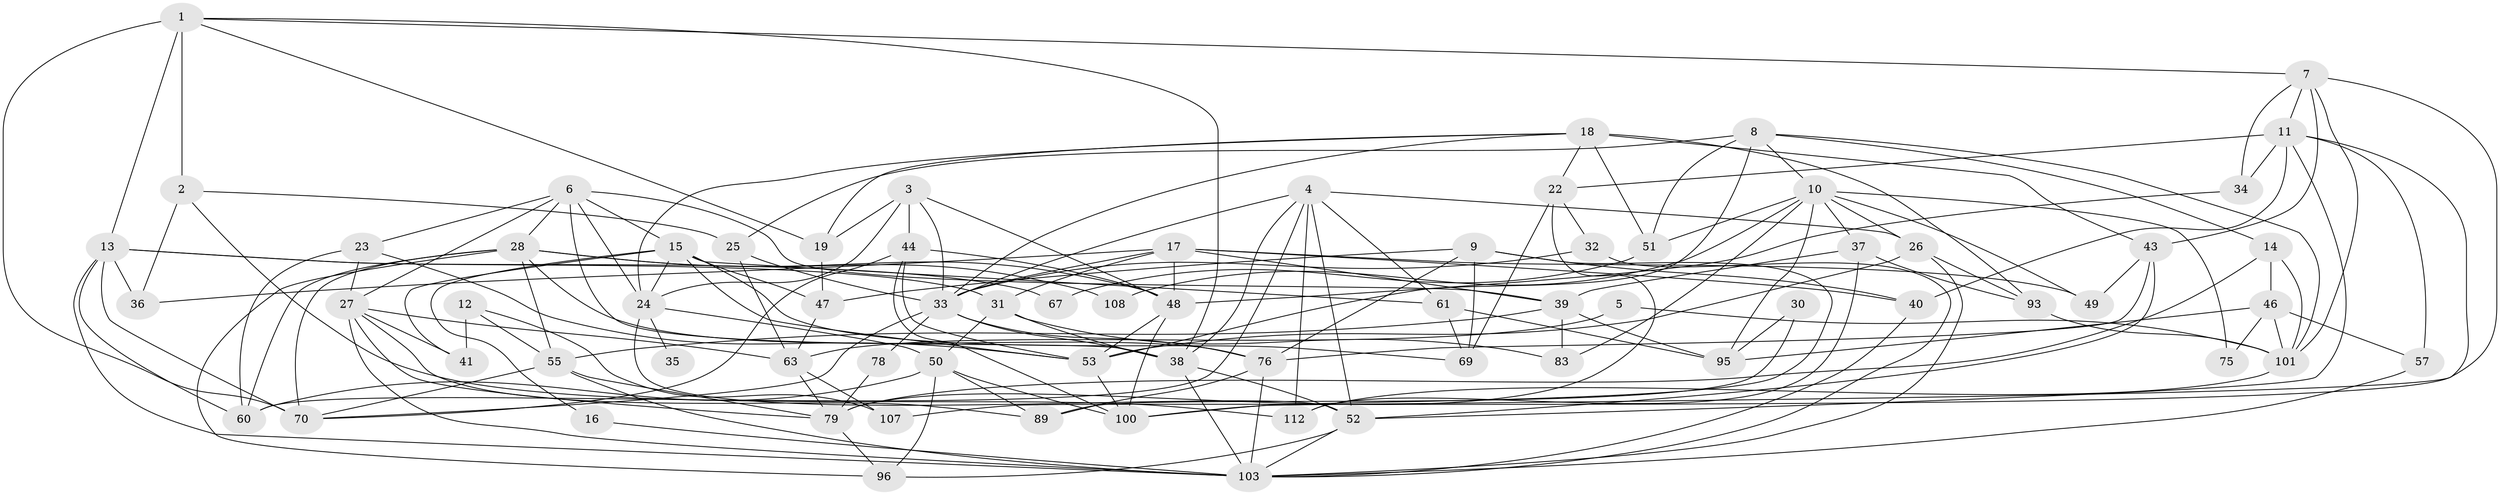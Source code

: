 // Generated by graph-tools (version 1.1) at 2025/52/02/27/25 19:52:06]
// undirected, 71 vertices, 178 edges
graph export_dot {
graph [start="1"]
  node [color=gray90,style=filled];
  1 [super="+65"];
  2;
  3;
  4 [super="+92"];
  5;
  6 [super="+21"];
  7 [super="+62"];
  8 [super="+20"];
  9 [super="+111"];
  10 [super="+87"];
  11 [super="+56"];
  12;
  13 [super="+98"];
  14 [super="+58"];
  15 [super="+45"];
  16;
  17 [super="+82"];
  18 [super="+74"];
  19 [super="+81"];
  22 [super="+29"];
  23;
  24 [super="+106"];
  25;
  26;
  27 [super="+85"];
  28 [super="+72"];
  30;
  31 [super="+99"];
  32;
  33 [super="+42"];
  34;
  35;
  36;
  37;
  38 [super="+54"];
  39 [super="+104"];
  40 [super="+71"];
  41;
  43 [super="+86"];
  44 [super="+68"];
  46;
  47 [super="+80"];
  48 [super="+59"];
  49;
  50 [super="+90"];
  51;
  52 [super="+88"];
  53 [super="+94"];
  55 [super="+73"];
  57 [super="+102"];
  60 [super="+64"];
  61 [super="+110"];
  63 [super="+66"];
  67;
  69;
  70 [super="+77"];
  75;
  76 [super="+84"];
  78;
  79 [super="+91"];
  83;
  89;
  93 [super="+97"];
  95 [super="+105"];
  96;
  100;
  101;
  103 [super="+109"];
  107;
  108;
  112;
  1 -- 70 [weight=2];
  1 -- 38;
  1 -- 2;
  1 -- 13;
  1 -- 19;
  1 -- 7;
  2 -- 112;
  2 -- 25;
  2 -- 36;
  3 -- 24;
  3 -- 48;
  3 -- 44;
  3 -- 19;
  3 -- 33;
  4 -- 52;
  4 -- 33;
  4 -- 112;
  4 -- 60;
  4 -- 26;
  4 -- 61;
  4 -- 38;
  5 -- 101;
  5 -- 63;
  6 -- 23;
  6 -- 38 [weight=2];
  6 -- 24;
  6 -- 39;
  6 -- 28;
  6 -- 27;
  6 -- 15;
  7 -- 107;
  7 -- 43;
  7 -- 34;
  7 -- 101;
  7 -- 11;
  8 -- 25;
  8 -- 51;
  8 -- 10;
  8 -- 101;
  8 -- 53;
  8 -- 14;
  9 -- 100;
  9 -- 47;
  9 -- 40;
  9 -- 69;
  9 -- 76;
  10 -- 49;
  10 -- 75;
  10 -- 83;
  10 -- 51;
  10 -- 37;
  10 -- 26;
  10 -- 108;
  10 -- 95;
  11 -- 34;
  11 -- 52;
  11 -- 100;
  11 -- 40;
  11 -- 57;
  11 -- 22;
  12 -- 107;
  12 -- 41;
  12 -- 55;
  13 -- 36;
  13 -- 67;
  13 -- 60;
  13 -- 103;
  13 -- 31;
  13 -- 70;
  14 -- 79;
  14 -- 101;
  14 -- 46;
  15 -- 24;
  15 -- 41;
  15 -- 47;
  15 -- 16;
  15 -- 69;
  15 -- 61;
  15 -- 53;
  16 -- 103;
  17 -- 33;
  17 -- 39;
  17 -- 40;
  17 -- 36;
  17 -- 49;
  17 -- 48;
  17 -- 31;
  18 -- 51;
  18 -- 19;
  18 -- 93 [weight=2];
  18 -- 22;
  18 -- 24;
  18 -- 43;
  18 -- 33;
  19 -- 47;
  22 -- 69;
  22 -- 32;
  22 -- 79 [weight=2];
  23 -- 60;
  23 -- 27;
  23 -- 53;
  24 -- 35 [weight=2];
  24 -- 50;
  24 -- 52;
  25 -- 33;
  25 -- 63;
  26 -- 103;
  26 -- 53;
  26 -- 93;
  27 -- 41;
  27 -- 103;
  27 -- 89;
  27 -- 79;
  27 -- 63;
  28 -- 55;
  28 -- 76;
  28 -- 96;
  28 -- 108;
  28 -- 48;
  28 -- 60;
  28 -- 70;
  30 -- 89;
  30 -- 95;
  31 -- 83;
  31 -- 50;
  31 -- 38;
  32 -- 103;
  32 -- 33;
  33 -- 38;
  33 -- 76;
  33 -- 78;
  33 -- 70;
  34 -- 48;
  37 -- 112;
  37 -- 93;
  37 -- 39;
  38 -- 52;
  38 -- 103;
  39 -- 95;
  39 -- 55;
  39 -- 83;
  40 -- 103;
  43 -- 52;
  43 -- 49;
  43 -- 76;
  44 -- 100;
  44 -- 48;
  44 -- 53;
  44 -- 70;
  46 -- 101;
  46 -- 57;
  46 -- 75;
  46 -- 95;
  47 -- 63;
  48 -- 100;
  48 -- 53;
  50 -- 89;
  50 -- 96;
  50 -- 100;
  50 -- 60;
  51 -- 67;
  52 -- 96;
  52 -- 103;
  53 -- 100;
  55 -- 79;
  55 -- 103;
  55 -- 70;
  57 -- 103;
  61 -- 69;
  61 -- 95;
  63 -- 79;
  63 -- 107;
  76 -- 89;
  76 -- 103;
  78 -- 79;
  79 -- 96;
  93 -- 101;
  101 -- 112;
}
